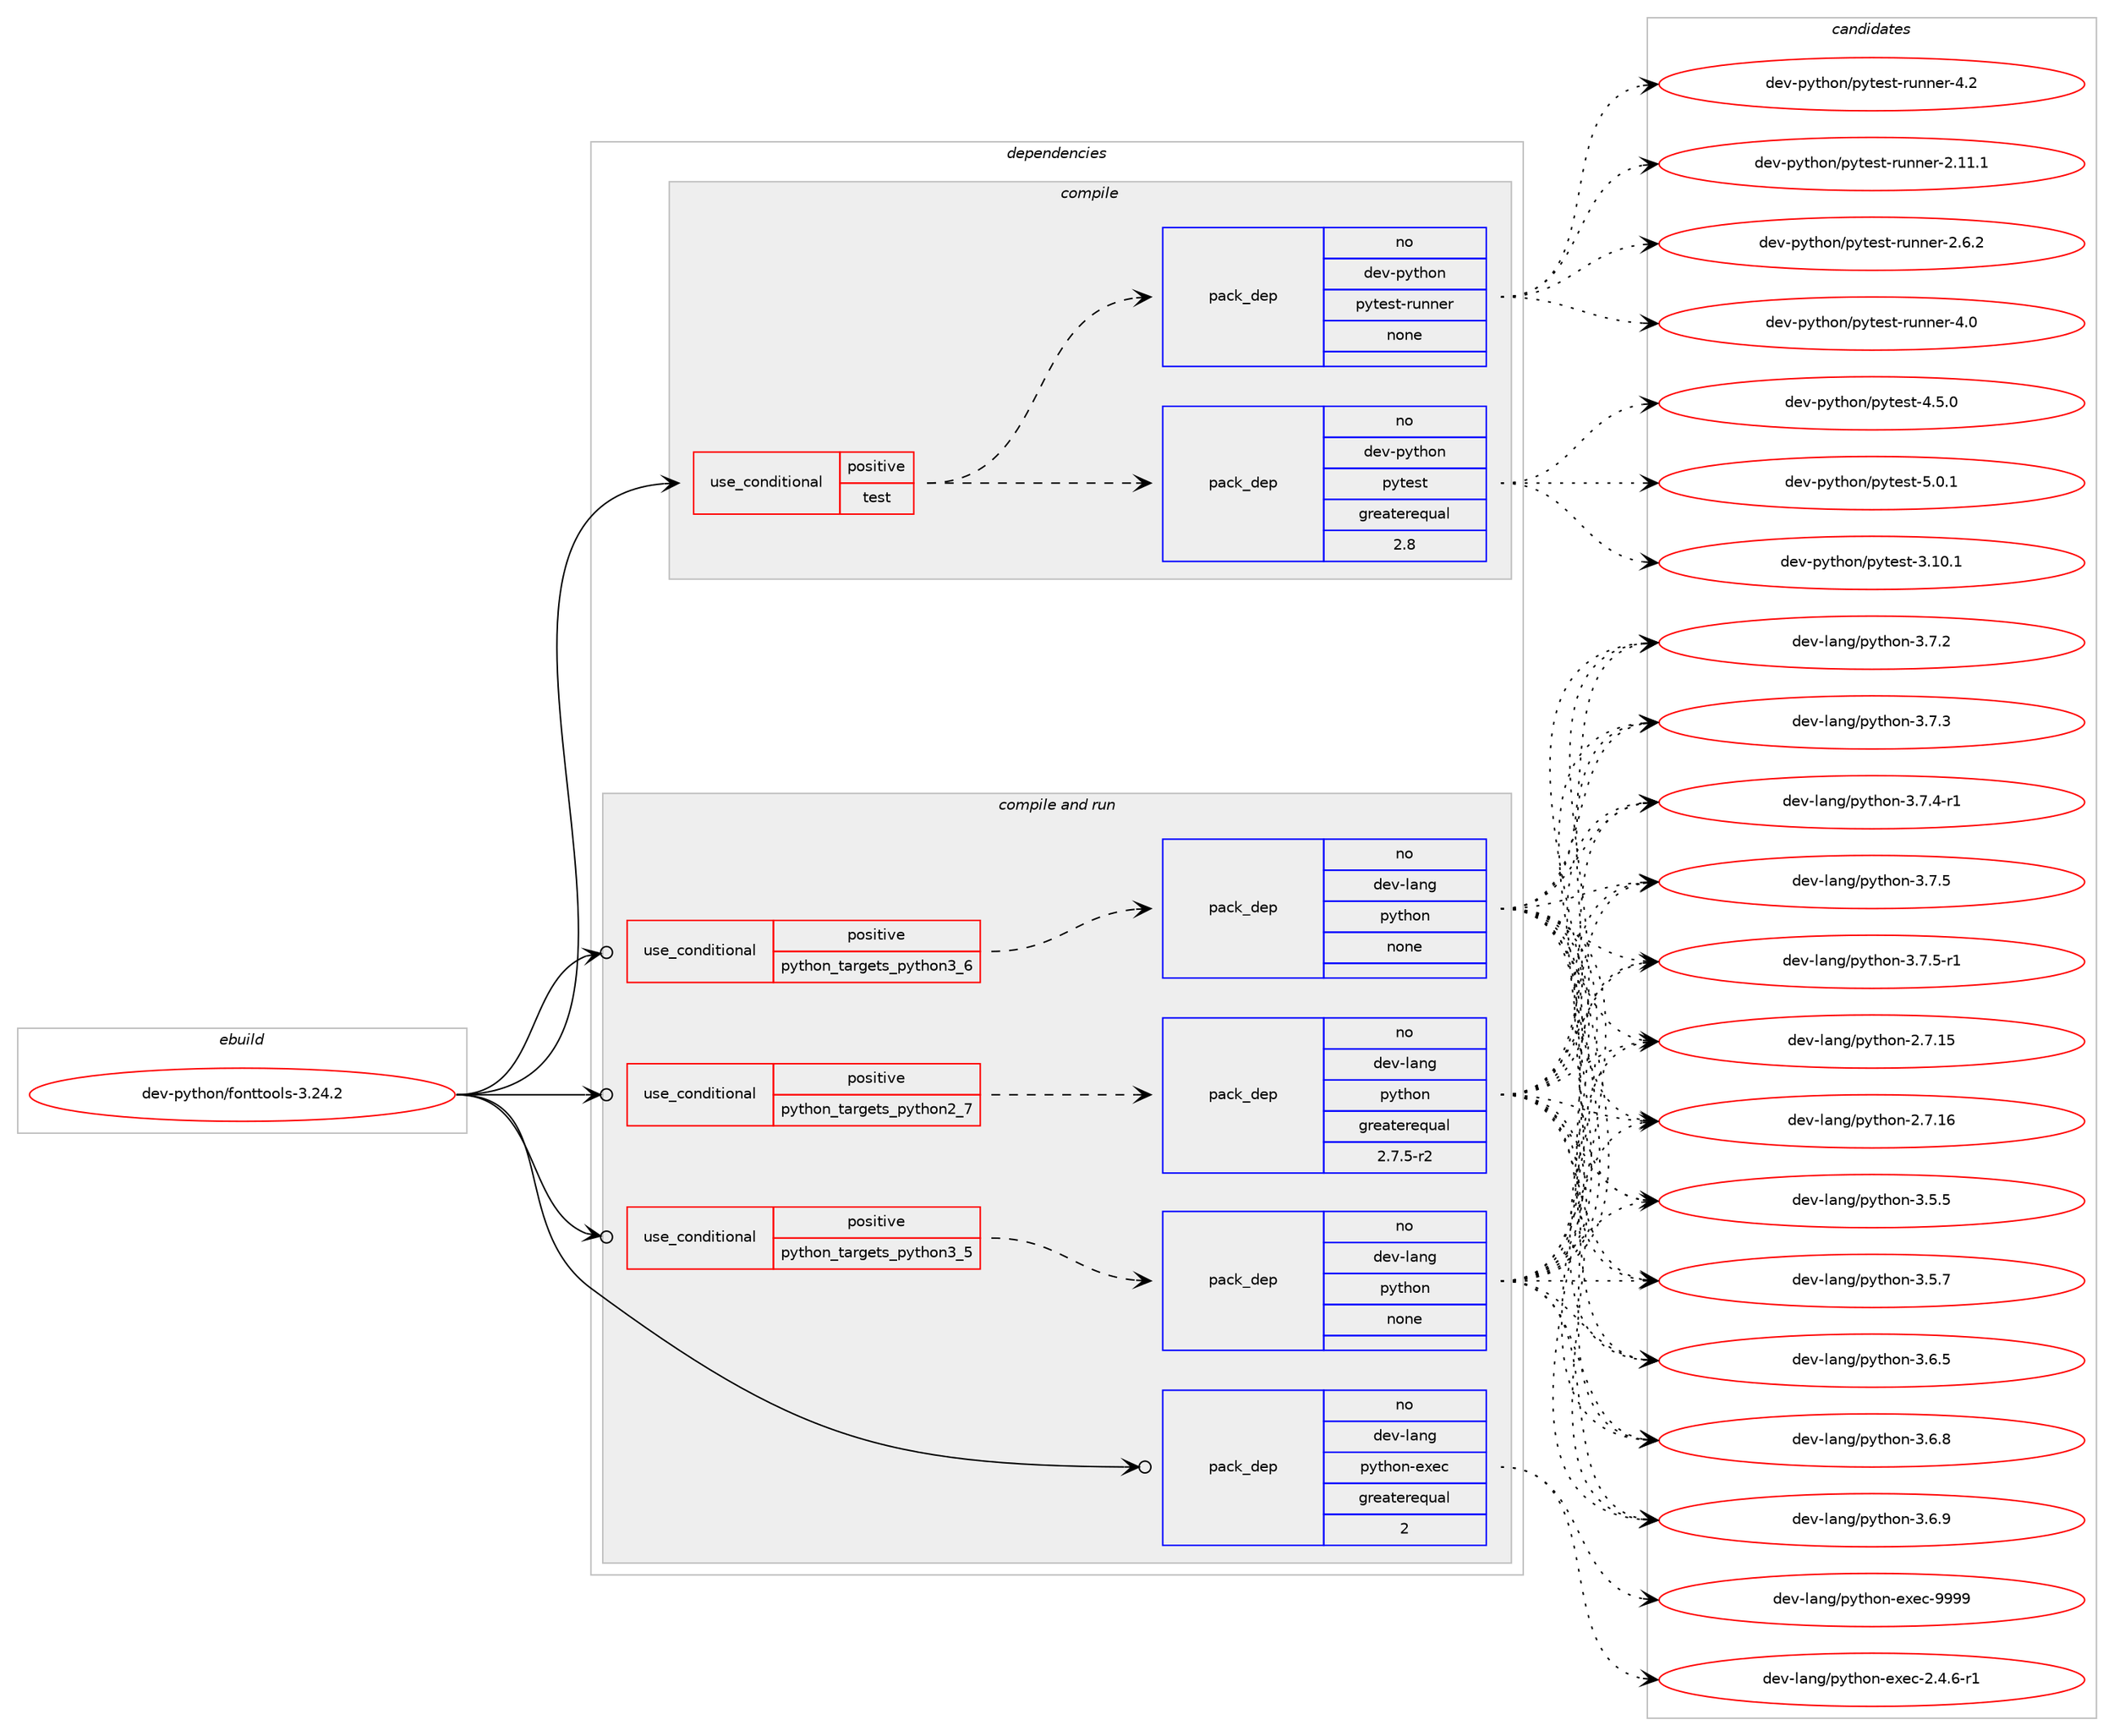 digraph prolog {

# *************
# Graph options
# *************

newrank=true;
concentrate=true;
compound=true;
graph [rankdir=LR,fontname=Helvetica,fontsize=10,ranksep=1.5];#, ranksep=2.5, nodesep=0.2];
edge  [arrowhead=vee];
node  [fontname=Helvetica,fontsize=10];

# **********
# The ebuild
# **********

subgraph cluster_leftcol {
color=gray;
rank=same;
label=<<i>ebuild</i>>;
id [label="dev-python/fonttools-3.24.2", color=red, width=4, href="../dev-python/fonttools-3.24.2.svg"];
}

# ****************
# The dependencies
# ****************

subgraph cluster_midcol {
color=gray;
label=<<i>dependencies</i>>;
subgraph cluster_compile {
fillcolor="#eeeeee";
style=filled;
label=<<i>compile</i>>;
subgraph cond139710 {
dependency605702 [label=<<TABLE BORDER="0" CELLBORDER="1" CELLSPACING="0" CELLPADDING="4"><TR><TD ROWSPAN="3" CELLPADDING="10">use_conditional</TD></TR><TR><TD>positive</TD></TR><TR><TD>test</TD></TR></TABLE>>, shape=none, color=red];
subgraph pack454195 {
dependency605703 [label=<<TABLE BORDER="0" CELLBORDER="1" CELLSPACING="0" CELLPADDING="4" WIDTH="220"><TR><TD ROWSPAN="6" CELLPADDING="30">pack_dep</TD></TR><TR><TD WIDTH="110">no</TD></TR><TR><TD>dev-python</TD></TR><TR><TD>pytest</TD></TR><TR><TD>greaterequal</TD></TR><TR><TD>2.8</TD></TR></TABLE>>, shape=none, color=blue];
}
dependency605702:e -> dependency605703:w [weight=20,style="dashed",arrowhead="vee"];
subgraph pack454196 {
dependency605704 [label=<<TABLE BORDER="0" CELLBORDER="1" CELLSPACING="0" CELLPADDING="4" WIDTH="220"><TR><TD ROWSPAN="6" CELLPADDING="30">pack_dep</TD></TR><TR><TD WIDTH="110">no</TD></TR><TR><TD>dev-python</TD></TR><TR><TD>pytest-runner</TD></TR><TR><TD>none</TD></TR><TR><TD></TD></TR></TABLE>>, shape=none, color=blue];
}
dependency605702:e -> dependency605704:w [weight=20,style="dashed",arrowhead="vee"];
}
id:e -> dependency605702:w [weight=20,style="solid",arrowhead="vee"];
}
subgraph cluster_compileandrun {
fillcolor="#eeeeee";
style=filled;
label=<<i>compile and run</i>>;
subgraph cond139711 {
dependency605705 [label=<<TABLE BORDER="0" CELLBORDER="1" CELLSPACING="0" CELLPADDING="4"><TR><TD ROWSPAN="3" CELLPADDING="10">use_conditional</TD></TR><TR><TD>positive</TD></TR><TR><TD>python_targets_python2_7</TD></TR></TABLE>>, shape=none, color=red];
subgraph pack454197 {
dependency605706 [label=<<TABLE BORDER="0" CELLBORDER="1" CELLSPACING="0" CELLPADDING="4" WIDTH="220"><TR><TD ROWSPAN="6" CELLPADDING="30">pack_dep</TD></TR><TR><TD WIDTH="110">no</TD></TR><TR><TD>dev-lang</TD></TR><TR><TD>python</TD></TR><TR><TD>greaterequal</TD></TR><TR><TD>2.7.5-r2</TD></TR></TABLE>>, shape=none, color=blue];
}
dependency605705:e -> dependency605706:w [weight=20,style="dashed",arrowhead="vee"];
}
id:e -> dependency605705:w [weight=20,style="solid",arrowhead="odotvee"];
subgraph cond139712 {
dependency605707 [label=<<TABLE BORDER="0" CELLBORDER="1" CELLSPACING="0" CELLPADDING="4"><TR><TD ROWSPAN="3" CELLPADDING="10">use_conditional</TD></TR><TR><TD>positive</TD></TR><TR><TD>python_targets_python3_5</TD></TR></TABLE>>, shape=none, color=red];
subgraph pack454198 {
dependency605708 [label=<<TABLE BORDER="0" CELLBORDER="1" CELLSPACING="0" CELLPADDING="4" WIDTH="220"><TR><TD ROWSPAN="6" CELLPADDING="30">pack_dep</TD></TR><TR><TD WIDTH="110">no</TD></TR><TR><TD>dev-lang</TD></TR><TR><TD>python</TD></TR><TR><TD>none</TD></TR><TR><TD></TD></TR></TABLE>>, shape=none, color=blue];
}
dependency605707:e -> dependency605708:w [weight=20,style="dashed",arrowhead="vee"];
}
id:e -> dependency605707:w [weight=20,style="solid",arrowhead="odotvee"];
subgraph cond139713 {
dependency605709 [label=<<TABLE BORDER="0" CELLBORDER="1" CELLSPACING="0" CELLPADDING="4"><TR><TD ROWSPAN="3" CELLPADDING="10">use_conditional</TD></TR><TR><TD>positive</TD></TR><TR><TD>python_targets_python3_6</TD></TR></TABLE>>, shape=none, color=red];
subgraph pack454199 {
dependency605710 [label=<<TABLE BORDER="0" CELLBORDER="1" CELLSPACING="0" CELLPADDING="4" WIDTH="220"><TR><TD ROWSPAN="6" CELLPADDING="30">pack_dep</TD></TR><TR><TD WIDTH="110">no</TD></TR><TR><TD>dev-lang</TD></TR><TR><TD>python</TD></TR><TR><TD>none</TD></TR><TR><TD></TD></TR></TABLE>>, shape=none, color=blue];
}
dependency605709:e -> dependency605710:w [weight=20,style="dashed",arrowhead="vee"];
}
id:e -> dependency605709:w [weight=20,style="solid",arrowhead="odotvee"];
subgraph pack454200 {
dependency605711 [label=<<TABLE BORDER="0" CELLBORDER="1" CELLSPACING="0" CELLPADDING="4" WIDTH="220"><TR><TD ROWSPAN="6" CELLPADDING="30">pack_dep</TD></TR><TR><TD WIDTH="110">no</TD></TR><TR><TD>dev-lang</TD></TR><TR><TD>python-exec</TD></TR><TR><TD>greaterequal</TD></TR><TR><TD>2</TD></TR></TABLE>>, shape=none, color=blue];
}
id:e -> dependency605711:w [weight=20,style="solid",arrowhead="odotvee"];
}
subgraph cluster_run {
fillcolor="#eeeeee";
style=filled;
label=<<i>run</i>>;
}
}

# **************
# The candidates
# **************

subgraph cluster_choices {
rank=same;
color=gray;
label=<<i>candidates</i>>;

subgraph choice454195 {
color=black;
nodesep=1;
choice100101118451121211161041111104711212111610111511645514649484649 [label="dev-python/pytest-3.10.1", color=red, width=4,href="../dev-python/pytest-3.10.1.svg"];
choice1001011184511212111610411111047112121116101115116455246534648 [label="dev-python/pytest-4.5.0", color=red, width=4,href="../dev-python/pytest-4.5.0.svg"];
choice1001011184511212111610411111047112121116101115116455346484649 [label="dev-python/pytest-5.0.1", color=red, width=4,href="../dev-python/pytest-5.0.1.svg"];
dependency605703:e -> choice100101118451121211161041111104711212111610111511645514649484649:w [style=dotted,weight="100"];
dependency605703:e -> choice1001011184511212111610411111047112121116101115116455246534648:w [style=dotted,weight="100"];
dependency605703:e -> choice1001011184511212111610411111047112121116101115116455346484649:w [style=dotted,weight="100"];
}
subgraph choice454196 {
color=black;
nodesep=1;
choice10010111845112121116104111110471121211161011151164511411711011010111445504649494649 [label="dev-python/pytest-runner-2.11.1", color=red, width=4,href="../dev-python/pytest-runner-2.11.1.svg"];
choice100101118451121211161041111104711212111610111511645114117110110101114455046544650 [label="dev-python/pytest-runner-2.6.2", color=red, width=4,href="../dev-python/pytest-runner-2.6.2.svg"];
choice10010111845112121116104111110471121211161011151164511411711011010111445524648 [label="dev-python/pytest-runner-4.0", color=red, width=4,href="../dev-python/pytest-runner-4.0.svg"];
choice10010111845112121116104111110471121211161011151164511411711011010111445524650 [label="dev-python/pytest-runner-4.2", color=red, width=4,href="../dev-python/pytest-runner-4.2.svg"];
dependency605704:e -> choice10010111845112121116104111110471121211161011151164511411711011010111445504649494649:w [style=dotted,weight="100"];
dependency605704:e -> choice100101118451121211161041111104711212111610111511645114117110110101114455046544650:w [style=dotted,weight="100"];
dependency605704:e -> choice10010111845112121116104111110471121211161011151164511411711011010111445524648:w [style=dotted,weight="100"];
dependency605704:e -> choice10010111845112121116104111110471121211161011151164511411711011010111445524650:w [style=dotted,weight="100"];
}
subgraph choice454197 {
color=black;
nodesep=1;
choice10010111845108971101034711212111610411111045504655464953 [label="dev-lang/python-2.7.15", color=red, width=4,href="../dev-lang/python-2.7.15.svg"];
choice10010111845108971101034711212111610411111045504655464954 [label="dev-lang/python-2.7.16", color=red, width=4,href="../dev-lang/python-2.7.16.svg"];
choice100101118451089711010347112121116104111110455146534653 [label="dev-lang/python-3.5.5", color=red, width=4,href="../dev-lang/python-3.5.5.svg"];
choice100101118451089711010347112121116104111110455146534655 [label="dev-lang/python-3.5.7", color=red, width=4,href="../dev-lang/python-3.5.7.svg"];
choice100101118451089711010347112121116104111110455146544653 [label="dev-lang/python-3.6.5", color=red, width=4,href="../dev-lang/python-3.6.5.svg"];
choice100101118451089711010347112121116104111110455146544656 [label="dev-lang/python-3.6.8", color=red, width=4,href="../dev-lang/python-3.6.8.svg"];
choice100101118451089711010347112121116104111110455146544657 [label="dev-lang/python-3.6.9", color=red, width=4,href="../dev-lang/python-3.6.9.svg"];
choice100101118451089711010347112121116104111110455146554650 [label="dev-lang/python-3.7.2", color=red, width=4,href="../dev-lang/python-3.7.2.svg"];
choice100101118451089711010347112121116104111110455146554651 [label="dev-lang/python-3.7.3", color=red, width=4,href="../dev-lang/python-3.7.3.svg"];
choice1001011184510897110103471121211161041111104551465546524511449 [label="dev-lang/python-3.7.4-r1", color=red, width=4,href="../dev-lang/python-3.7.4-r1.svg"];
choice100101118451089711010347112121116104111110455146554653 [label="dev-lang/python-3.7.5", color=red, width=4,href="../dev-lang/python-3.7.5.svg"];
choice1001011184510897110103471121211161041111104551465546534511449 [label="dev-lang/python-3.7.5-r1", color=red, width=4,href="../dev-lang/python-3.7.5-r1.svg"];
dependency605706:e -> choice10010111845108971101034711212111610411111045504655464953:w [style=dotted,weight="100"];
dependency605706:e -> choice10010111845108971101034711212111610411111045504655464954:w [style=dotted,weight="100"];
dependency605706:e -> choice100101118451089711010347112121116104111110455146534653:w [style=dotted,weight="100"];
dependency605706:e -> choice100101118451089711010347112121116104111110455146534655:w [style=dotted,weight="100"];
dependency605706:e -> choice100101118451089711010347112121116104111110455146544653:w [style=dotted,weight="100"];
dependency605706:e -> choice100101118451089711010347112121116104111110455146544656:w [style=dotted,weight="100"];
dependency605706:e -> choice100101118451089711010347112121116104111110455146544657:w [style=dotted,weight="100"];
dependency605706:e -> choice100101118451089711010347112121116104111110455146554650:w [style=dotted,weight="100"];
dependency605706:e -> choice100101118451089711010347112121116104111110455146554651:w [style=dotted,weight="100"];
dependency605706:e -> choice1001011184510897110103471121211161041111104551465546524511449:w [style=dotted,weight="100"];
dependency605706:e -> choice100101118451089711010347112121116104111110455146554653:w [style=dotted,weight="100"];
dependency605706:e -> choice1001011184510897110103471121211161041111104551465546534511449:w [style=dotted,weight="100"];
}
subgraph choice454198 {
color=black;
nodesep=1;
choice10010111845108971101034711212111610411111045504655464953 [label="dev-lang/python-2.7.15", color=red, width=4,href="../dev-lang/python-2.7.15.svg"];
choice10010111845108971101034711212111610411111045504655464954 [label="dev-lang/python-2.7.16", color=red, width=4,href="../dev-lang/python-2.7.16.svg"];
choice100101118451089711010347112121116104111110455146534653 [label="dev-lang/python-3.5.5", color=red, width=4,href="../dev-lang/python-3.5.5.svg"];
choice100101118451089711010347112121116104111110455146534655 [label="dev-lang/python-3.5.7", color=red, width=4,href="../dev-lang/python-3.5.7.svg"];
choice100101118451089711010347112121116104111110455146544653 [label="dev-lang/python-3.6.5", color=red, width=4,href="../dev-lang/python-3.6.5.svg"];
choice100101118451089711010347112121116104111110455146544656 [label="dev-lang/python-3.6.8", color=red, width=4,href="../dev-lang/python-3.6.8.svg"];
choice100101118451089711010347112121116104111110455146544657 [label="dev-lang/python-3.6.9", color=red, width=4,href="../dev-lang/python-3.6.9.svg"];
choice100101118451089711010347112121116104111110455146554650 [label="dev-lang/python-3.7.2", color=red, width=4,href="../dev-lang/python-3.7.2.svg"];
choice100101118451089711010347112121116104111110455146554651 [label="dev-lang/python-3.7.3", color=red, width=4,href="../dev-lang/python-3.7.3.svg"];
choice1001011184510897110103471121211161041111104551465546524511449 [label="dev-lang/python-3.7.4-r1", color=red, width=4,href="../dev-lang/python-3.7.4-r1.svg"];
choice100101118451089711010347112121116104111110455146554653 [label="dev-lang/python-3.7.5", color=red, width=4,href="../dev-lang/python-3.7.5.svg"];
choice1001011184510897110103471121211161041111104551465546534511449 [label="dev-lang/python-3.7.5-r1", color=red, width=4,href="../dev-lang/python-3.7.5-r1.svg"];
dependency605708:e -> choice10010111845108971101034711212111610411111045504655464953:w [style=dotted,weight="100"];
dependency605708:e -> choice10010111845108971101034711212111610411111045504655464954:w [style=dotted,weight="100"];
dependency605708:e -> choice100101118451089711010347112121116104111110455146534653:w [style=dotted,weight="100"];
dependency605708:e -> choice100101118451089711010347112121116104111110455146534655:w [style=dotted,weight="100"];
dependency605708:e -> choice100101118451089711010347112121116104111110455146544653:w [style=dotted,weight="100"];
dependency605708:e -> choice100101118451089711010347112121116104111110455146544656:w [style=dotted,weight="100"];
dependency605708:e -> choice100101118451089711010347112121116104111110455146544657:w [style=dotted,weight="100"];
dependency605708:e -> choice100101118451089711010347112121116104111110455146554650:w [style=dotted,weight="100"];
dependency605708:e -> choice100101118451089711010347112121116104111110455146554651:w [style=dotted,weight="100"];
dependency605708:e -> choice1001011184510897110103471121211161041111104551465546524511449:w [style=dotted,weight="100"];
dependency605708:e -> choice100101118451089711010347112121116104111110455146554653:w [style=dotted,weight="100"];
dependency605708:e -> choice1001011184510897110103471121211161041111104551465546534511449:w [style=dotted,weight="100"];
}
subgraph choice454199 {
color=black;
nodesep=1;
choice10010111845108971101034711212111610411111045504655464953 [label="dev-lang/python-2.7.15", color=red, width=4,href="../dev-lang/python-2.7.15.svg"];
choice10010111845108971101034711212111610411111045504655464954 [label="dev-lang/python-2.7.16", color=red, width=4,href="../dev-lang/python-2.7.16.svg"];
choice100101118451089711010347112121116104111110455146534653 [label="dev-lang/python-3.5.5", color=red, width=4,href="../dev-lang/python-3.5.5.svg"];
choice100101118451089711010347112121116104111110455146534655 [label="dev-lang/python-3.5.7", color=red, width=4,href="../dev-lang/python-3.5.7.svg"];
choice100101118451089711010347112121116104111110455146544653 [label="dev-lang/python-3.6.5", color=red, width=4,href="../dev-lang/python-3.6.5.svg"];
choice100101118451089711010347112121116104111110455146544656 [label="dev-lang/python-3.6.8", color=red, width=4,href="../dev-lang/python-3.6.8.svg"];
choice100101118451089711010347112121116104111110455146544657 [label="dev-lang/python-3.6.9", color=red, width=4,href="../dev-lang/python-3.6.9.svg"];
choice100101118451089711010347112121116104111110455146554650 [label="dev-lang/python-3.7.2", color=red, width=4,href="../dev-lang/python-3.7.2.svg"];
choice100101118451089711010347112121116104111110455146554651 [label="dev-lang/python-3.7.3", color=red, width=4,href="../dev-lang/python-3.7.3.svg"];
choice1001011184510897110103471121211161041111104551465546524511449 [label="dev-lang/python-3.7.4-r1", color=red, width=4,href="../dev-lang/python-3.7.4-r1.svg"];
choice100101118451089711010347112121116104111110455146554653 [label="dev-lang/python-3.7.5", color=red, width=4,href="../dev-lang/python-3.7.5.svg"];
choice1001011184510897110103471121211161041111104551465546534511449 [label="dev-lang/python-3.7.5-r1", color=red, width=4,href="../dev-lang/python-3.7.5-r1.svg"];
dependency605710:e -> choice10010111845108971101034711212111610411111045504655464953:w [style=dotted,weight="100"];
dependency605710:e -> choice10010111845108971101034711212111610411111045504655464954:w [style=dotted,weight="100"];
dependency605710:e -> choice100101118451089711010347112121116104111110455146534653:w [style=dotted,weight="100"];
dependency605710:e -> choice100101118451089711010347112121116104111110455146534655:w [style=dotted,weight="100"];
dependency605710:e -> choice100101118451089711010347112121116104111110455146544653:w [style=dotted,weight="100"];
dependency605710:e -> choice100101118451089711010347112121116104111110455146544656:w [style=dotted,weight="100"];
dependency605710:e -> choice100101118451089711010347112121116104111110455146544657:w [style=dotted,weight="100"];
dependency605710:e -> choice100101118451089711010347112121116104111110455146554650:w [style=dotted,weight="100"];
dependency605710:e -> choice100101118451089711010347112121116104111110455146554651:w [style=dotted,weight="100"];
dependency605710:e -> choice1001011184510897110103471121211161041111104551465546524511449:w [style=dotted,weight="100"];
dependency605710:e -> choice100101118451089711010347112121116104111110455146554653:w [style=dotted,weight="100"];
dependency605710:e -> choice1001011184510897110103471121211161041111104551465546534511449:w [style=dotted,weight="100"];
}
subgraph choice454200 {
color=black;
nodesep=1;
choice10010111845108971101034711212111610411111045101120101994550465246544511449 [label="dev-lang/python-exec-2.4.6-r1", color=red, width=4,href="../dev-lang/python-exec-2.4.6-r1.svg"];
choice10010111845108971101034711212111610411111045101120101994557575757 [label="dev-lang/python-exec-9999", color=red, width=4,href="../dev-lang/python-exec-9999.svg"];
dependency605711:e -> choice10010111845108971101034711212111610411111045101120101994550465246544511449:w [style=dotted,weight="100"];
dependency605711:e -> choice10010111845108971101034711212111610411111045101120101994557575757:w [style=dotted,weight="100"];
}
}

}
